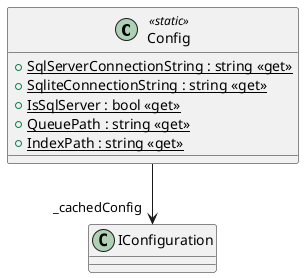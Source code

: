@startuml
class Config <<static>> {
    + {static} SqlServerConnectionString : string <<get>>
    + {static} SqliteConnectionString : string <<get>>
    + {static} IsSqlServer : bool <<get>>
    + {static} QueuePath : string <<get>>
    + {static} IndexPath : string <<get>>
}
Config --> "_cachedConfig" IConfiguration
@enduml
